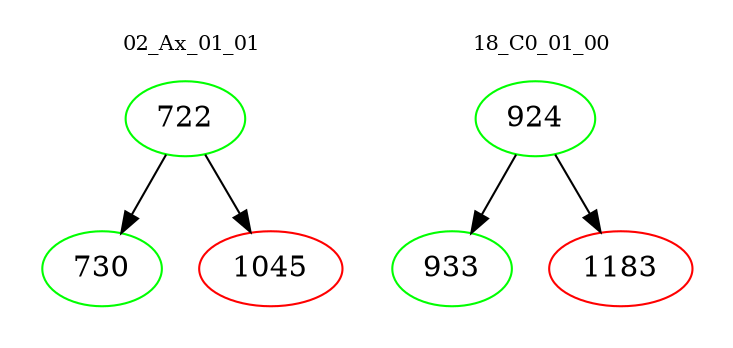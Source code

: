 digraph{
subgraph cluster_0 {
color = white
label = "02_Ax_01_01";
fontsize=10;
T0_722 [label="722", color="green"]
T0_722 -> T0_730 [color="black"]
T0_730 [label="730", color="green"]
T0_722 -> T0_1045 [color="black"]
T0_1045 [label="1045", color="red"]
}
subgraph cluster_1 {
color = white
label = "18_C0_01_00";
fontsize=10;
T1_924 [label="924", color="green"]
T1_924 -> T1_933 [color="black"]
T1_933 [label="933", color="green"]
T1_924 -> T1_1183 [color="black"]
T1_1183 [label="1183", color="red"]
}
}
